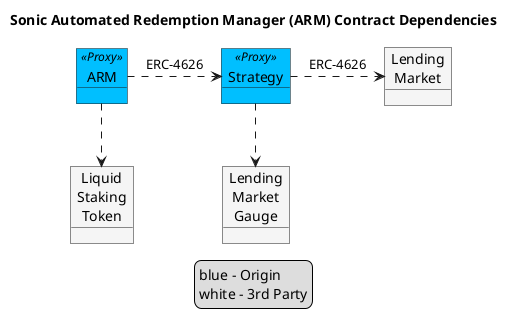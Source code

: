 @startuml

!$originColor = DeepSkyBlue
' !$originColor = WhiteSmoke
!$newColor = LightGreen
!$changedColor = Orange
!$thirdPartyColor = WhiteSmoke

legend
blue - Origin
' green - new
' orange - changed
white - 3rd Party
end legend

title "Sonic Automated Redemption Manager (ARM) Contract Dependencies"


' object "Zapper" as zap #$originColor {
' }

' object "Origin ARM" as originArm <<Proxy>> #$originColor {
' }

' object "Beets ARM" as beetsArm <<Proxy>> #$originColor {
' }

' object "Angles ARM" as anglesArm <<Proxy>> #$originColor {
' }

' ' object "CapManager" as capMan <<Proxy>> #$originColor {
' ' }
' object "Origin\nCapManager" as osCapMan <<Proxy>> #$originColor {
' }
' object "Beets\nCapManager" as stCapMan <<Proxy>> #$originColor {
' }
' object "Angles\nCapManager" as anCapMan <<Proxy>> #$originColor {
' }


object "ARM" as arm <<Proxy>> #$originColor {
}
object "Strategy" as strat <<Proxy>> #$originColor {
}

object "Lending\nMarket" as lend #$thirdPartyColor {
}
object "Lending\nMarket\nGauge" as gauge #$thirdPartyColor {
}
object "Liquid\nStaking\nToken" as lst #$thirdPartyColor {
}

' object "OS\nVault" as os <<Proxy>> #$originColor {
' }

' object "Beets\nVault" as beets #$thirdPartyColor {
' }

' object "Angles\nVault" as angles #$thirdPartyColor {
' }

arm .> strat : ERC-4626
strat .> lend : ERC-4626
strat ..> gauge
arm ..> lst

' zap ..> originArm
' zap ..> beetsArm
' zap ..> anglesArm

' ' originArm <..> capMan
' ' beetsArm <..> capMan
' ' anglesArm <..> capMan
' originArm <..> osCapMan
' beetsArm <..> stCapMan
' anglesArm <..> anCapMan

' originArm ..> lend
' beetsArm ..> lend
' anglesArm ..> lend

' originArm ...> os
' beetsArm ...> beets
' anglesArm ...> angles



@enduml